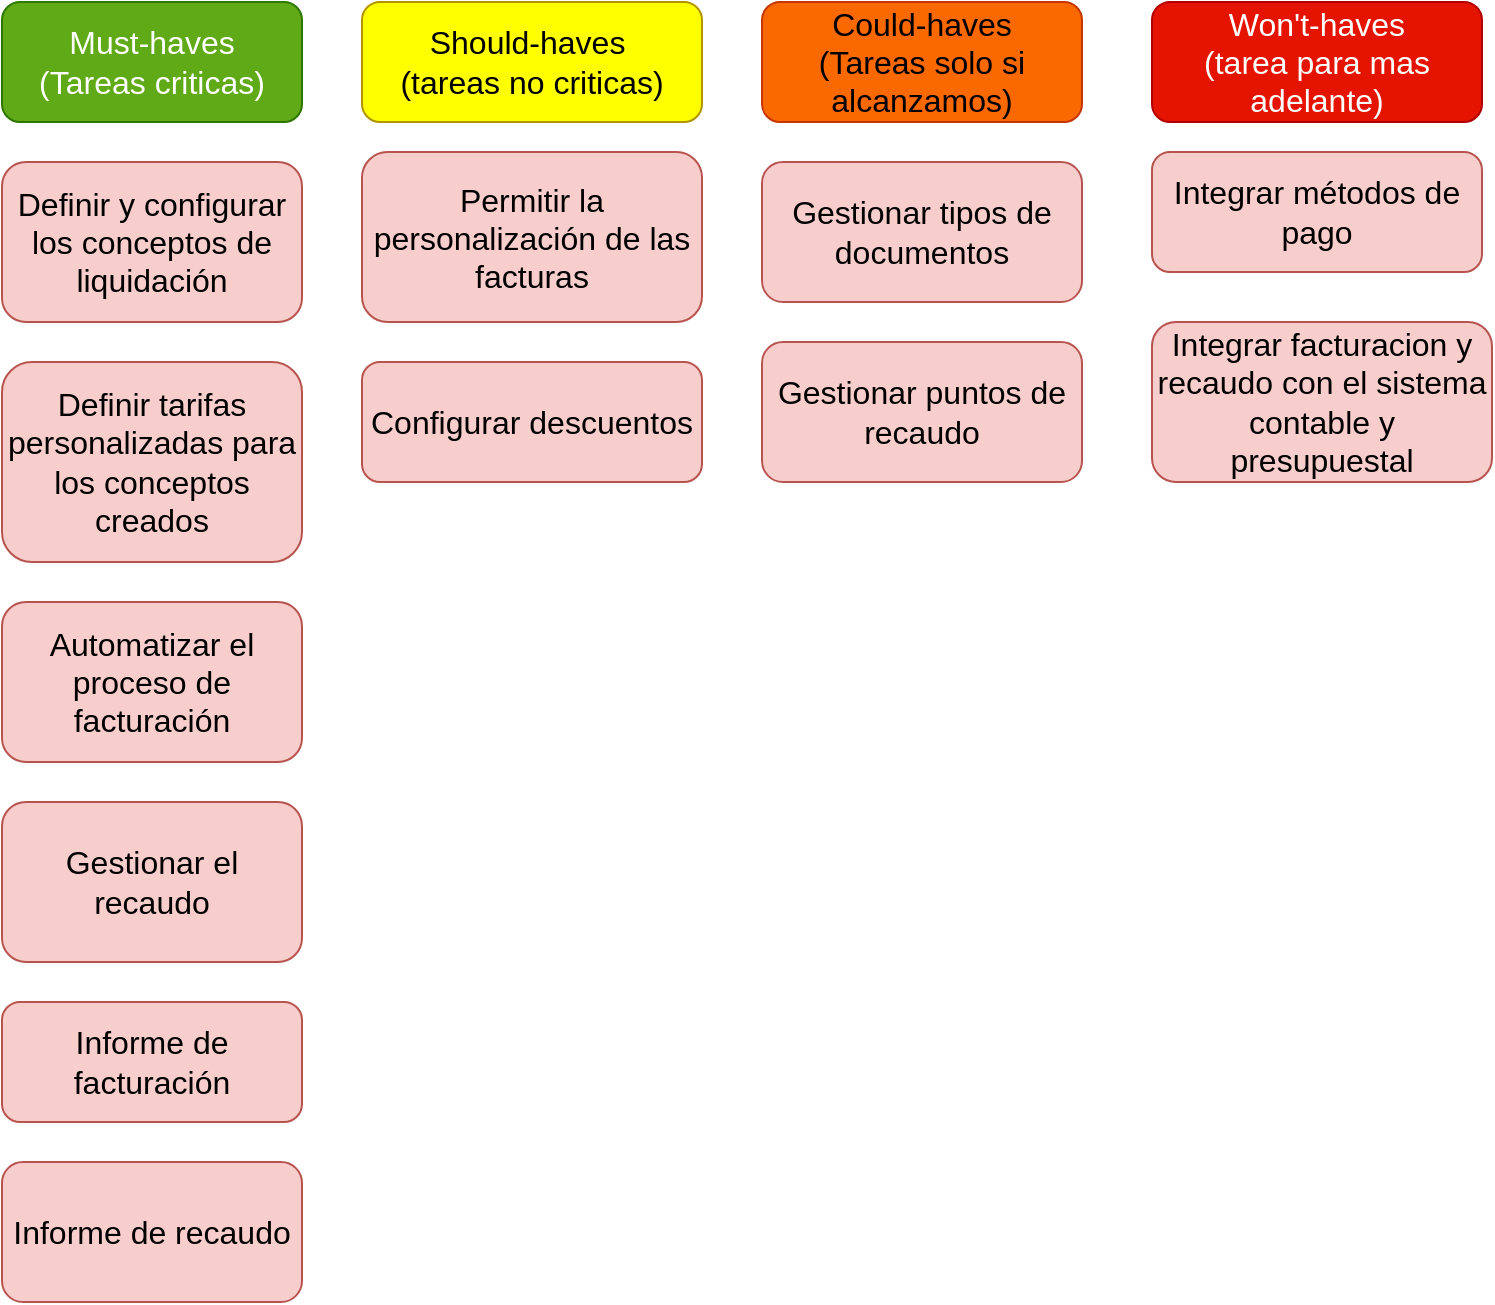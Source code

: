 <mxfile version="26.1.0">
  <diagram name="Página-1" id="3SWszS-pTiEVkhqC4QlT">
    <mxGraphModel dx="880" dy="434" grid="1" gridSize="10" guides="1" tooltips="1" connect="1" arrows="1" fold="1" page="1" pageScale="1" pageWidth="827" pageHeight="1169" math="0" shadow="0">
      <root>
        <mxCell id="0" />
        <mxCell id="1" parent="0" />
        <mxCell id="S9_l6ywXK0WssfpnNPne-1" value="&lt;span style=&quot;font-size:12.0pt;line-height:&amp;lt;br/&amp;gt;107%;font-family:&amp;quot;Arial&amp;quot;,sans-serif;mso-fareast-font-family:Calibri;mso-fareast-theme-font:&amp;lt;br/&amp;gt;minor-latin;mso-ansi-language:ES;mso-fareast-language:EN-US;mso-bidi-language:&amp;lt;br/&amp;gt;AR-SA&quot; lang=&quot;ES&quot;&gt;Must-haves&lt;/span&gt;&lt;div&gt;&lt;span style=&quot;font-size:12.0pt;line-height:&amp;lt;br/&amp;gt;107%;font-family:&amp;quot;Arial&amp;quot;,sans-serif;mso-fareast-font-family:Calibri;mso-fareast-theme-font:&amp;lt;br/&amp;gt;minor-latin;mso-ansi-language:ES;mso-fareast-language:EN-US;mso-bidi-language:&amp;lt;br/&amp;gt;AR-SA&quot; lang=&quot;ES&quot;&gt;(Tareas criticas)&lt;/span&gt;&lt;/div&gt;" style="rounded=1;whiteSpace=wrap;html=1;fillColor=#60a917;strokeColor=#2D7600;fontColor=#ffffff;" vertex="1" parent="1">
          <mxGeometry x="40" y="40" width="150" height="60" as="geometry" />
        </mxCell>
        <mxCell id="S9_l6ywXK0WssfpnNPne-2" value="&lt;span style=&quot;font-size:12.0pt;line-height:&amp;lt;br/&amp;gt;107%;font-family:&amp;quot;Arial&amp;quot;,sans-serif;mso-fareast-font-family:Calibri;mso-fareast-theme-font:&amp;lt;br/&amp;gt;minor-latin;mso-ansi-language:ES;mso-fareast-language:EN-US;mso-bidi-language:&amp;lt;br/&amp;gt;AR-SA&quot; lang=&quot;ES&quot;&gt;Should-haves&amp;nbsp;&lt;/span&gt;&lt;div&gt;&lt;span style=&quot;font-size:12.0pt;line-height:&amp;lt;br/&amp;gt;107%;font-family:&amp;quot;Arial&amp;quot;,sans-serif;mso-fareast-font-family:Calibri;mso-fareast-theme-font:&amp;lt;br/&amp;gt;minor-latin;mso-ansi-language:ES;mso-fareast-language:EN-US;mso-bidi-language:&amp;lt;br/&amp;gt;AR-SA&quot; lang=&quot;ES&quot;&gt;(tareas no criticas)&lt;/span&gt;&lt;/div&gt;" style="rounded=1;whiteSpace=wrap;html=1;fillColor=#FFFF00;strokeColor=#B09500;fontColor=#000000;" vertex="1" parent="1">
          <mxGeometry x="220" y="40" width="170" height="60" as="geometry" />
        </mxCell>
        <mxCell id="S9_l6ywXK0WssfpnNPne-3" value="&lt;span style=&quot;font-size:12.0pt;line-height:&amp;lt;br/&amp;gt;107%;font-family:&amp;quot;Arial&amp;quot;,sans-serif;mso-fareast-font-family:Calibri;mso-fareast-theme-font:&amp;lt;br/&amp;gt;minor-latin;mso-ansi-language:ES;mso-fareast-language:EN-US;mso-bidi-language:&amp;lt;br/&amp;gt;AR-SA&quot; lang=&quot;ES&quot;&gt;Won&#39;t-haves&lt;/span&gt;&lt;div&gt;&lt;span style=&quot;font-size:12.0pt;line-height:&amp;lt;br/&amp;gt;107%;font-family:&amp;quot;Arial&amp;quot;,sans-serif;mso-fareast-font-family:Calibri;mso-fareast-theme-font:&amp;lt;br/&amp;gt;minor-latin;mso-ansi-language:ES;mso-fareast-language:EN-US;mso-bidi-language:&amp;lt;br/&amp;gt;AR-SA&quot; lang=&quot;ES&quot;&gt;(tarea para mas adelante)&lt;/span&gt;&lt;/div&gt;" style="rounded=1;whiteSpace=wrap;html=1;fillColor=#e51400;strokeColor=#B20000;fontColor=#ffffff;" vertex="1" parent="1">
          <mxGeometry x="615" y="40" width="165" height="60" as="geometry" />
        </mxCell>
        <mxCell id="S9_l6ywXK0WssfpnNPne-4" value="&lt;span style=&quot;font-size:12.0pt;line-height:&amp;lt;br/&amp;gt;107%;font-family:&amp;quot;Arial&amp;quot;,sans-serif;mso-fareast-font-family:Calibri;mso-fareast-theme-font:&amp;lt;br/&amp;gt;minor-latin;mso-ansi-language:ES;mso-fareast-language:EN-US;mso-bidi-language:&amp;lt;br/&amp;gt;AR-SA&quot; lang=&quot;ES&quot;&gt;Could-haves&lt;/span&gt;&lt;div&gt;&lt;span style=&quot;font-size:12.0pt;line-height:&amp;lt;br/&amp;gt;107%;font-family:&amp;quot;Arial&amp;quot;,sans-serif;mso-fareast-font-family:Calibri;mso-fareast-theme-font:&amp;lt;br/&amp;gt;minor-latin;mso-ansi-language:ES;mso-fareast-language:EN-US;mso-bidi-language:&amp;lt;br/&amp;gt;AR-SA&quot; lang=&quot;ES&quot;&gt;(Tareas solo si alcanzamos)&lt;/span&gt;&lt;/div&gt;" style="rounded=1;whiteSpace=wrap;html=1;fillColor=#fa6800;strokeColor=#C73500;fontColor=#000000;" vertex="1" parent="1">
          <mxGeometry x="420" y="40" width="160" height="60" as="geometry" />
        </mxCell>
        <mxCell id="S9_l6ywXK0WssfpnNPne-5" value="&lt;span style=&quot;font-size:12.0pt;line-height:&amp;lt;br/&amp;gt;107%;font-family:&amp;quot;Arial&amp;quot;,sans-serif;mso-fareast-font-family:Calibri;mso-fareast-theme-font:&amp;lt;br/&amp;gt;minor-latin;mso-ansi-language:ES;mso-fareast-language:EN-US;mso-bidi-language:&amp;lt;br/&amp;gt;AR-SA&quot; lang=&quot;ES&quot;&gt;Definir y configurar los conceptos de liquidación&lt;/span&gt;" style="rounded=1;whiteSpace=wrap;html=1;fillColor=#f8cecc;strokeColor=#b85450;" vertex="1" parent="1">
          <mxGeometry x="40" y="120" width="150" height="80" as="geometry" />
        </mxCell>
        <mxCell id="S9_l6ywXK0WssfpnNPne-6" value="&lt;span style=&quot;font-size:12.0pt;line-height:&amp;lt;br/&amp;gt;107%;font-family:&amp;quot;Arial&amp;quot;,sans-serif;mso-fareast-font-family:Calibri;mso-fareast-theme-font:&amp;lt;br/&amp;gt;minor-latin;mso-ansi-language:ES;mso-fareast-language:EN-US;mso-bidi-language:&amp;lt;br/&amp;gt;AR-SA&quot; lang=&quot;ES&quot;&gt; Integrar métodos de pago&lt;/span&gt;" style="rounded=1;whiteSpace=wrap;html=1;fillColor=#f8cecc;strokeColor=#b85450;" vertex="1" parent="1">
          <mxGeometry x="615" y="115" width="165" height="60" as="geometry" />
        </mxCell>
        <mxCell id="S9_l6ywXK0WssfpnNPne-7" value="&lt;span style=&quot;font-size:12.0pt;line-height:&amp;lt;br/&amp;gt;107%;font-family:&amp;quot;Arial&amp;quot;,sans-serif;mso-fareast-font-family:Calibri;mso-fareast-theme-font:&amp;lt;br/&amp;gt;minor-latin;mso-ansi-language:ES;mso-fareast-language:EN-US;mso-bidi-language:&amp;lt;br/&amp;gt;AR-SA&quot; lang=&quot;ES&quot;&gt;Permitir la personalización de las facturas&lt;/span&gt;" style="rounded=1;whiteSpace=wrap;html=1;fillColor=#f8cecc;strokeColor=#b85450;" vertex="1" parent="1">
          <mxGeometry x="220" y="115" width="170" height="85" as="geometry" />
        </mxCell>
        <mxCell id="S9_l6ywXK0WssfpnNPne-8" value="&lt;span style=&quot;font-size:12.0pt;line-height:&amp;lt;br/&amp;gt;107%;font-family:&amp;quot;Arial&amp;quot;,sans-serif;mso-fareast-font-family:Calibri;mso-fareast-theme-font:&amp;lt;br/&amp;gt;minor-latin;mso-ansi-language:ES;mso-fareast-language:EN-US;mso-bidi-language:&amp;lt;br/&amp;gt;AR-SA&quot; lang=&quot;ES&quot;&gt;Configurar descuentos&lt;/span&gt;" style="rounded=1;whiteSpace=wrap;html=1;fillColor=#f8cecc;strokeColor=#b85450;" vertex="1" parent="1">
          <mxGeometry x="220" y="220" width="170" height="60" as="geometry" />
        </mxCell>
        <mxCell id="S9_l6ywXK0WssfpnNPne-9" value="&lt;span style=&quot;font-size:12.0pt;line-height:&amp;lt;br/&amp;gt;107%;font-family:&amp;quot;Arial&amp;quot;,sans-serif;mso-fareast-font-family:Calibri;mso-fareast-theme-font:&amp;lt;br/&amp;gt;minor-latin;mso-ansi-language:ES;mso-fareast-language:EN-US;mso-bidi-language:&amp;lt;br/&amp;gt;AR-SA&quot; lang=&quot;ES&quot;&gt;Gestionar puntos de recaudo&lt;/span&gt;" style="rounded=1;whiteSpace=wrap;html=1;fillColor=#f8cecc;strokeColor=#b85450;" vertex="1" parent="1">
          <mxGeometry x="420" y="210" width="160" height="70" as="geometry" />
        </mxCell>
        <mxCell id="S9_l6ywXK0WssfpnNPne-10" value="&lt;span style=&quot;font-size:12.0pt;line-height:&amp;lt;br/&amp;gt;107%;font-family:&amp;quot;Arial&amp;quot;,sans-serif;mso-fareast-font-family:Calibri;mso-fareast-theme-font:&amp;lt;br/&amp;gt;minor-latin;mso-ansi-language:ES;mso-fareast-language:EN-US;mso-bidi-language:&amp;lt;br/&amp;gt;AR-SA&quot; lang=&quot;ES&quot;&gt; Gestionar el recaudo&lt;/span&gt;" style="rounded=1;whiteSpace=wrap;html=1;fillColor=#f8cecc;strokeColor=#b85450;" vertex="1" parent="1">
          <mxGeometry x="40" y="440" width="150" height="80" as="geometry" />
        </mxCell>
        <mxCell id="S9_l6ywXK0WssfpnNPne-11" value="&lt;span style=&quot;font-size:12.0pt;line-height:&amp;lt;br/&amp;gt;107%;font-family:&amp;quot;Arial&amp;quot;,sans-serif;mso-fareast-font-family:Calibri;mso-fareast-theme-font:&amp;lt;br/&amp;gt;minor-latin;mso-ansi-language:ES;mso-fareast-language:EN-US;mso-bidi-language:&amp;lt;br/&amp;gt;AR-SA&quot; lang=&quot;ES&quot;&gt;Definir tarifas personalizadas para los conceptos creados&lt;/span&gt;" style="rounded=1;whiteSpace=wrap;html=1;fillColor=#f8cecc;strokeColor=#b85450;" vertex="1" parent="1">
          <mxGeometry x="40" y="220" width="150" height="100" as="geometry" />
        </mxCell>
        <mxCell id="S9_l6ywXK0WssfpnNPne-12" value="&lt;span style=&quot;font-size:12.0pt;line-height:&amp;lt;br/&amp;gt;107%;font-family:&amp;quot;Arial&amp;quot;,sans-serif;mso-fareast-font-family:Calibri;mso-fareast-theme-font:&amp;lt;br/&amp;gt;minor-latin;mso-ansi-language:ES;mso-fareast-language:EN-US;mso-bidi-language:&amp;lt;br/&amp;gt;AR-SA&quot; lang=&quot;ES&quot;&gt; Automatizar el proceso de facturación&lt;/span&gt;" style="rounded=1;whiteSpace=wrap;html=1;fillColor=#f8cecc;strokeColor=#b85450;" vertex="1" parent="1">
          <mxGeometry x="40" y="340" width="150" height="80" as="geometry" />
        </mxCell>
        <mxCell id="S9_l6ywXK0WssfpnNPne-13" value="&lt;span style=&quot;font-size:12.0pt;line-height:&amp;lt;br/&amp;gt;107%;font-family:&amp;quot;Arial&amp;quot;,sans-serif;mso-fareast-font-family:Calibri;mso-fareast-theme-font:&amp;lt;br/&amp;gt;minor-latin;mso-ansi-language:ES;mso-fareast-language:EN-US;mso-bidi-language:&amp;lt;br/&amp;gt;AR-SA&quot; lang=&quot;ES&quot;&gt;Gestionar tipos de documentos&lt;/span&gt;" style="rounded=1;whiteSpace=wrap;html=1;fillColor=#f8cecc;strokeColor=#b85450;" vertex="1" parent="1">
          <mxGeometry x="420" y="120" width="160" height="70" as="geometry" />
        </mxCell>
        <mxCell id="S9_l6ywXK0WssfpnNPne-14" value="&lt;span style=&quot;font-size:12.0pt;line-height:&amp;lt;br/&amp;gt;107%;font-family:&amp;quot;Arial&amp;quot;,sans-serif;mso-fareast-font-family:Calibri;mso-fareast-theme-font:&amp;lt;br/&amp;gt;minor-latin;mso-ansi-language:ES;mso-fareast-language:EN-US;mso-bidi-language:&amp;lt;br/&amp;gt;AR-SA&quot; lang=&quot;ES&quot;&gt;Integrar facturacion y recaudo con el sistema contable y presupuestal&lt;/span&gt;" style="rounded=1;whiteSpace=wrap;html=1;fillColor=#f8cecc;strokeColor=#b85450;" vertex="1" parent="1">
          <mxGeometry x="615" y="200" width="170" height="80" as="geometry" />
        </mxCell>
        <mxCell id="S9_l6ywXK0WssfpnNPne-15" value="&lt;span style=&quot;font-size:12.0pt;line-height:&amp;lt;br/&amp;gt;107%;font-family:&amp;quot;Arial&amp;quot;,sans-serif;mso-fareast-font-family:Calibri;mso-fareast-theme-font:&amp;lt;br/&amp;gt;minor-latin;mso-ansi-language:ES;mso-fareast-language:EN-US;mso-bidi-language:&amp;lt;br/&amp;gt;AR-SA&quot; lang=&quot;ES&quot;&gt;Informe de facturación&lt;/span&gt;" style="rounded=1;whiteSpace=wrap;html=1;fillColor=#f8cecc;strokeColor=#b85450;" vertex="1" parent="1">
          <mxGeometry x="40" y="540" width="150" height="60" as="geometry" />
        </mxCell>
        <mxCell id="S9_l6ywXK0WssfpnNPne-16" value="&lt;span style=&quot;font-size:12.0pt;line-height:&amp;lt;br/&amp;gt;107%;font-family:&amp;quot;Arial&amp;quot;,sans-serif;mso-fareast-font-family:Calibri;mso-fareast-theme-font:&amp;lt;br/&amp;gt;minor-latin;mso-ansi-language:ES;mso-fareast-language:EN-US;mso-bidi-language:&amp;lt;br/&amp;gt;AR-SA&quot; lang=&quot;ES&quot;&gt;Informe de recaudo&lt;/span&gt;" style="rounded=1;whiteSpace=wrap;html=1;fillColor=#f8cecc;strokeColor=#b85450;" vertex="1" parent="1">
          <mxGeometry x="40" y="620" width="150" height="70" as="geometry" />
        </mxCell>
      </root>
    </mxGraphModel>
  </diagram>
</mxfile>
